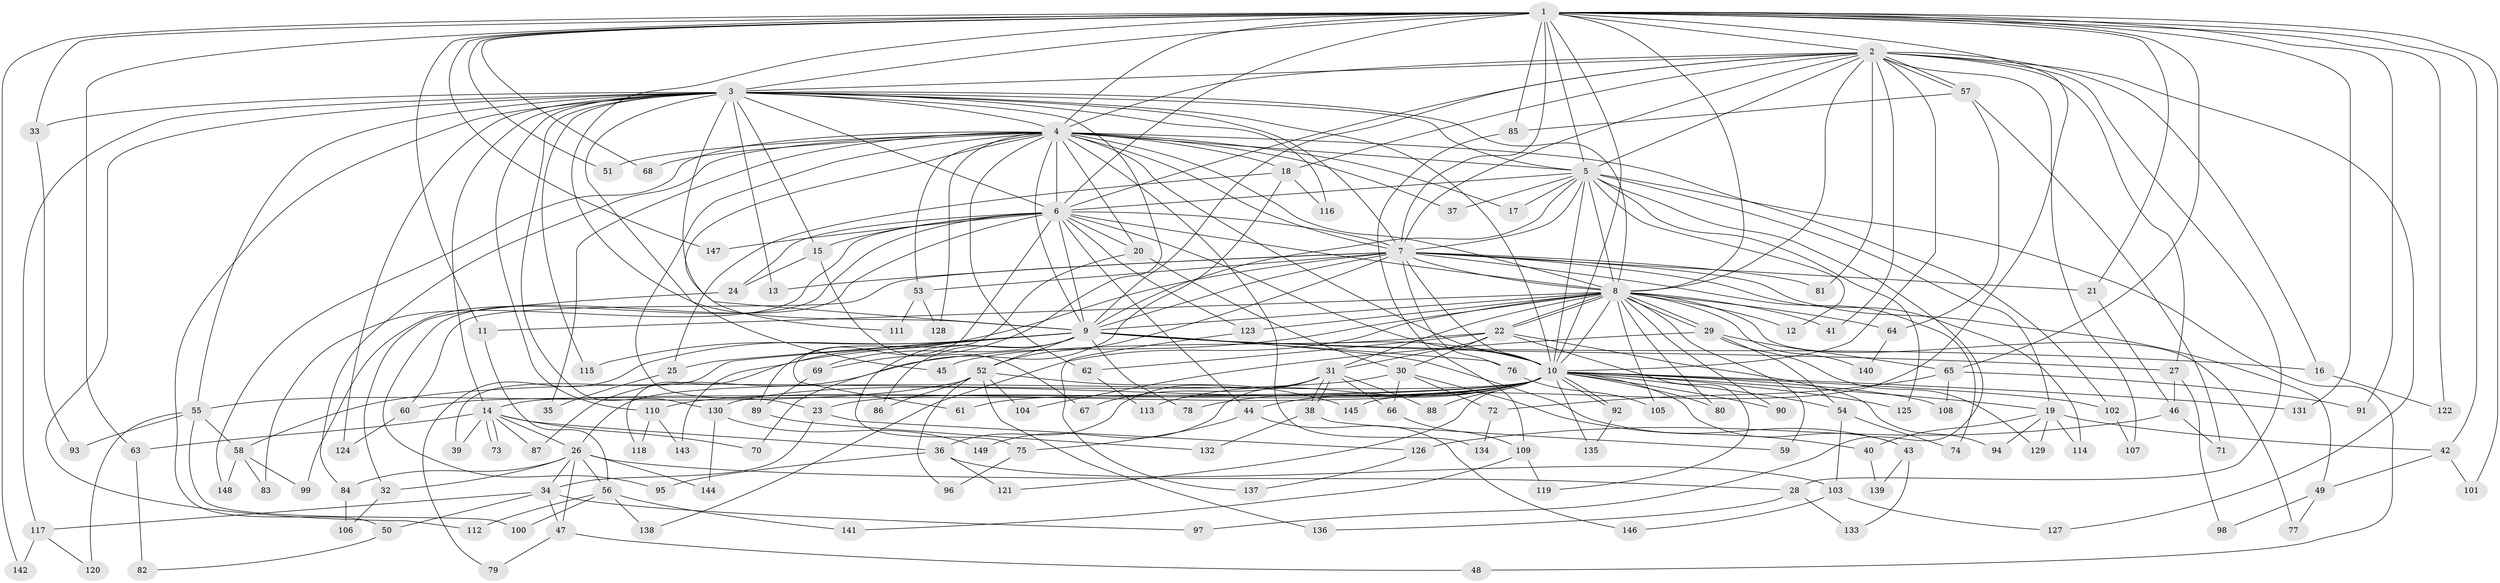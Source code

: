 // Generated by graph-tools (version 1.1) at 2025/01/03/09/25 03:01:22]
// undirected, 149 vertices, 323 edges
graph export_dot {
graph [start="1"]
  node [color=gray90,style=filled];
  1;
  2;
  3;
  4;
  5;
  6;
  7;
  8;
  9;
  10;
  11;
  12;
  13;
  14;
  15;
  16;
  17;
  18;
  19;
  20;
  21;
  22;
  23;
  24;
  25;
  26;
  27;
  28;
  29;
  30;
  31;
  32;
  33;
  34;
  35;
  36;
  37;
  38;
  39;
  40;
  41;
  42;
  43;
  44;
  45;
  46;
  47;
  48;
  49;
  50;
  51;
  52;
  53;
  54;
  55;
  56;
  57;
  58;
  59;
  60;
  61;
  62;
  63;
  64;
  65;
  66;
  67;
  68;
  69;
  70;
  71;
  72;
  73;
  74;
  75;
  76;
  77;
  78;
  79;
  80;
  81;
  82;
  83;
  84;
  85;
  86;
  87;
  88;
  89;
  90;
  91;
  92;
  93;
  94;
  95;
  96;
  97;
  98;
  99;
  100;
  101;
  102;
  103;
  104;
  105;
  106;
  107;
  108;
  109;
  110;
  111;
  112;
  113;
  114;
  115;
  116;
  117;
  118;
  119;
  120;
  121;
  122;
  123;
  124;
  125;
  126;
  127;
  128;
  129;
  130;
  131;
  132;
  133;
  134;
  135;
  136;
  137;
  138;
  139;
  140;
  141;
  142;
  143;
  144;
  145;
  146;
  147;
  148;
  149;
  1 -- 2;
  1 -- 3;
  1 -- 4;
  1 -- 5;
  1 -- 6;
  1 -- 7;
  1 -- 8;
  1 -- 9;
  1 -- 10;
  1 -- 11;
  1 -- 21;
  1 -- 33;
  1 -- 42;
  1 -- 51;
  1 -- 63;
  1 -- 65;
  1 -- 68;
  1 -- 85;
  1 -- 91;
  1 -- 101;
  1 -- 122;
  1 -- 131;
  1 -- 142;
  1 -- 145;
  1 -- 147;
  2 -- 3;
  2 -- 4;
  2 -- 5;
  2 -- 6;
  2 -- 7;
  2 -- 8;
  2 -- 9;
  2 -- 10;
  2 -- 16;
  2 -- 18;
  2 -- 27;
  2 -- 28;
  2 -- 41;
  2 -- 57;
  2 -- 57;
  2 -- 81;
  2 -- 107;
  2 -- 127;
  3 -- 4;
  3 -- 5;
  3 -- 6;
  3 -- 7;
  3 -- 8;
  3 -- 9;
  3 -- 10;
  3 -- 13;
  3 -- 14;
  3 -- 15;
  3 -- 33;
  3 -- 45;
  3 -- 50;
  3 -- 55;
  3 -- 69;
  3 -- 110;
  3 -- 112;
  3 -- 115;
  3 -- 116;
  3 -- 117;
  3 -- 124;
  3 -- 130;
  4 -- 5;
  4 -- 6;
  4 -- 7;
  4 -- 8;
  4 -- 9;
  4 -- 10;
  4 -- 17;
  4 -- 18;
  4 -- 20;
  4 -- 23;
  4 -- 35;
  4 -- 37;
  4 -- 51;
  4 -- 53;
  4 -- 62;
  4 -- 68;
  4 -- 84;
  4 -- 102;
  4 -- 111;
  4 -- 128;
  4 -- 134;
  4 -- 148;
  5 -- 6;
  5 -- 7;
  5 -- 8;
  5 -- 9;
  5 -- 10;
  5 -- 12;
  5 -- 17;
  5 -- 19;
  5 -- 37;
  5 -- 48;
  5 -- 97;
  5 -- 125;
  6 -- 7;
  6 -- 8;
  6 -- 9;
  6 -- 10;
  6 -- 15;
  6 -- 20;
  6 -- 24;
  6 -- 44;
  6 -- 83;
  6 -- 89;
  6 -- 95;
  6 -- 99;
  6 -- 123;
  6 -- 147;
  7 -- 8;
  7 -- 9;
  7 -- 10;
  7 -- 13;
  7 -- 21;
  7 -- 49;
  7 -- 52;
  7 -- 53;
  7 -- 60;
  7 -- 74;
  7 -- 76;
  7 -- 81;
  7 -- 114;
  7 -- 143;
  8 -- 9;
  8 -- 10;
  8 -- 11;
  8 -- 12;
  8 -- 22;
  8 -- 22;
  8 -- 29;
  8 -- 29;
  8 -- 31;
  8 -- 41;
  8 -- 59;
  8 -- 64;
  8 -- 77;
  8 -- 80;
  8 -- 87;
  8 -- 90;
  8 -- 105;
  8 -- 123;
  8 -- 138;
  8 -- 140;
  9 -- 10;
  9 -- 16;
  9 -- 25;
  9 -- 27;
  9 -- 39;
  9 -- 43;
  9 -- 52;
  9 -- 69;
  9 -- 75;
  9 -- 76;
  9 -- 78;
  9 -- 79;
  9 -- 86;
  9 -- 115;
  9 -- 118;
  10 -- 14;
  10 -- 19;
  10 -- 23;
  10 -- 26;
  10 -- 43;
  10 -- 44;
  10 -- 54;
  10 -- 60;
  10 -- 61;
  10 -- 78;
  10 -- 80;
  10 -- 88;
  10 -- 90;
  10 -- 92;
  10 -- 92;
  10 -- 102;
  10 -- 108;
  10 -- 110;
  10 -- 113;
  10 -- 121;
  10 -- 125;
  10 -- 130;
  10 -- 131;
  10 -- 135;
  11 -- 56;
  14 -- 26;
  14 -- 36;
  14 -- 39;
  14 -- 63;
  14 -- 70;
  14 -- 73;
  14 -- 73;
  14 -- 87;
  15 -- 24;
  15 -- 67;
  16 -- 122;
  18 -- 25;
  18 -- 70;
  18 -- 116;
  19 -- 40;
  19 -- 42;
  19 -- 94;
  19 -- 114;
  19 -- 129;
  20 -- 30;
  20 -- 61;
  21 -- 46;
  22 -- 30;
  22 -- 31;
  22 -- 45;
  22 -- 62;
  22 -- 94;
  22 -- 119;
  23 -- 34;
  23 -- 126;
  24 -- 32;
  25 -- 35;
  26 -- 28;
  26 -- 32;
  26 -- 34;
  26 -- 47;
  26 -- 56;
  26 -- 84;
  26 -- 144;
  27 -- 46;
  27 -- 98;
  28 -- 133;
  28 -- 136;
  29 -- 54;
  29 -- 65;
  29 -- 104;
  29 -- 129;
  30 -- 40;
  30 -- 58;
  30 -- 66;
  30 -- 72;
  31 -- 36;
  31 -- 38;
  31 -- 38;
  31 -- 66;
  31 -- 67;
  31 -- 88;
  31 -- 149;
  32 -- 106;
  33 -- 93;
  34 -- 47;
  34 -- 50;
  34 -- 97;
  34 -- 117;
  36 -- 95;
  36 -- 103;
  36 -- 121;
  38 -- 59;
  38 -- 132;
  40 -- 139;
  42 -- 49;
  42 -- 101;
  43 -- 133;
  43 -- 139;
  44 -- 75;
  44 -- 146;
  46 -- 71;
  46 -- 126;
  47 -- 48;
  47 -- 79;
  49 -- 77;
  49 -- 98;
  50 -- 82;
  52 -- 55;
  52 -- 86;
  52 -- 96;
  52 -- 104;
  52 -- 136;
  52 -- 145;
  53 -- 111;
  53 -- 128;
  54 -- 74;
  54 -- 103;
  55 -- 58;
  55 -- 93;
  55 -- 100;
  55 -- 120;
  56 -- 100;
  56 -- 112;
  56 -- 138;
  56 -- 141;
  57 -- 64;
  57 -- 71;
  57 -- 85;
  58 -- 83;
  58 -- 99;
  58 -- 148;
  60 -- 124;
  62 -- 113;
  63 -- 82;
  64 -- 140;
  65 -- 72;
  65 -- 91;
  65 -- 108;
  66 -- 109;
  69 -- 89;
  72 -- 134;
  75 -- 96;
  76 -- 105;
  84 -- 106;
  85 -- 109;
  89 -- 132;
  92 -- 135;
  102 -- 107;
  103 -- 127;
  103 -- 146;
  109 -- 119;
  109 -- 141;
  110 -- 118;
  110 -- 143;
  117 -- 120;
  117 -- 142;
  123 -- 137;
  126 -- 137;
  130 -- 144;
  130 -- 149;
}
